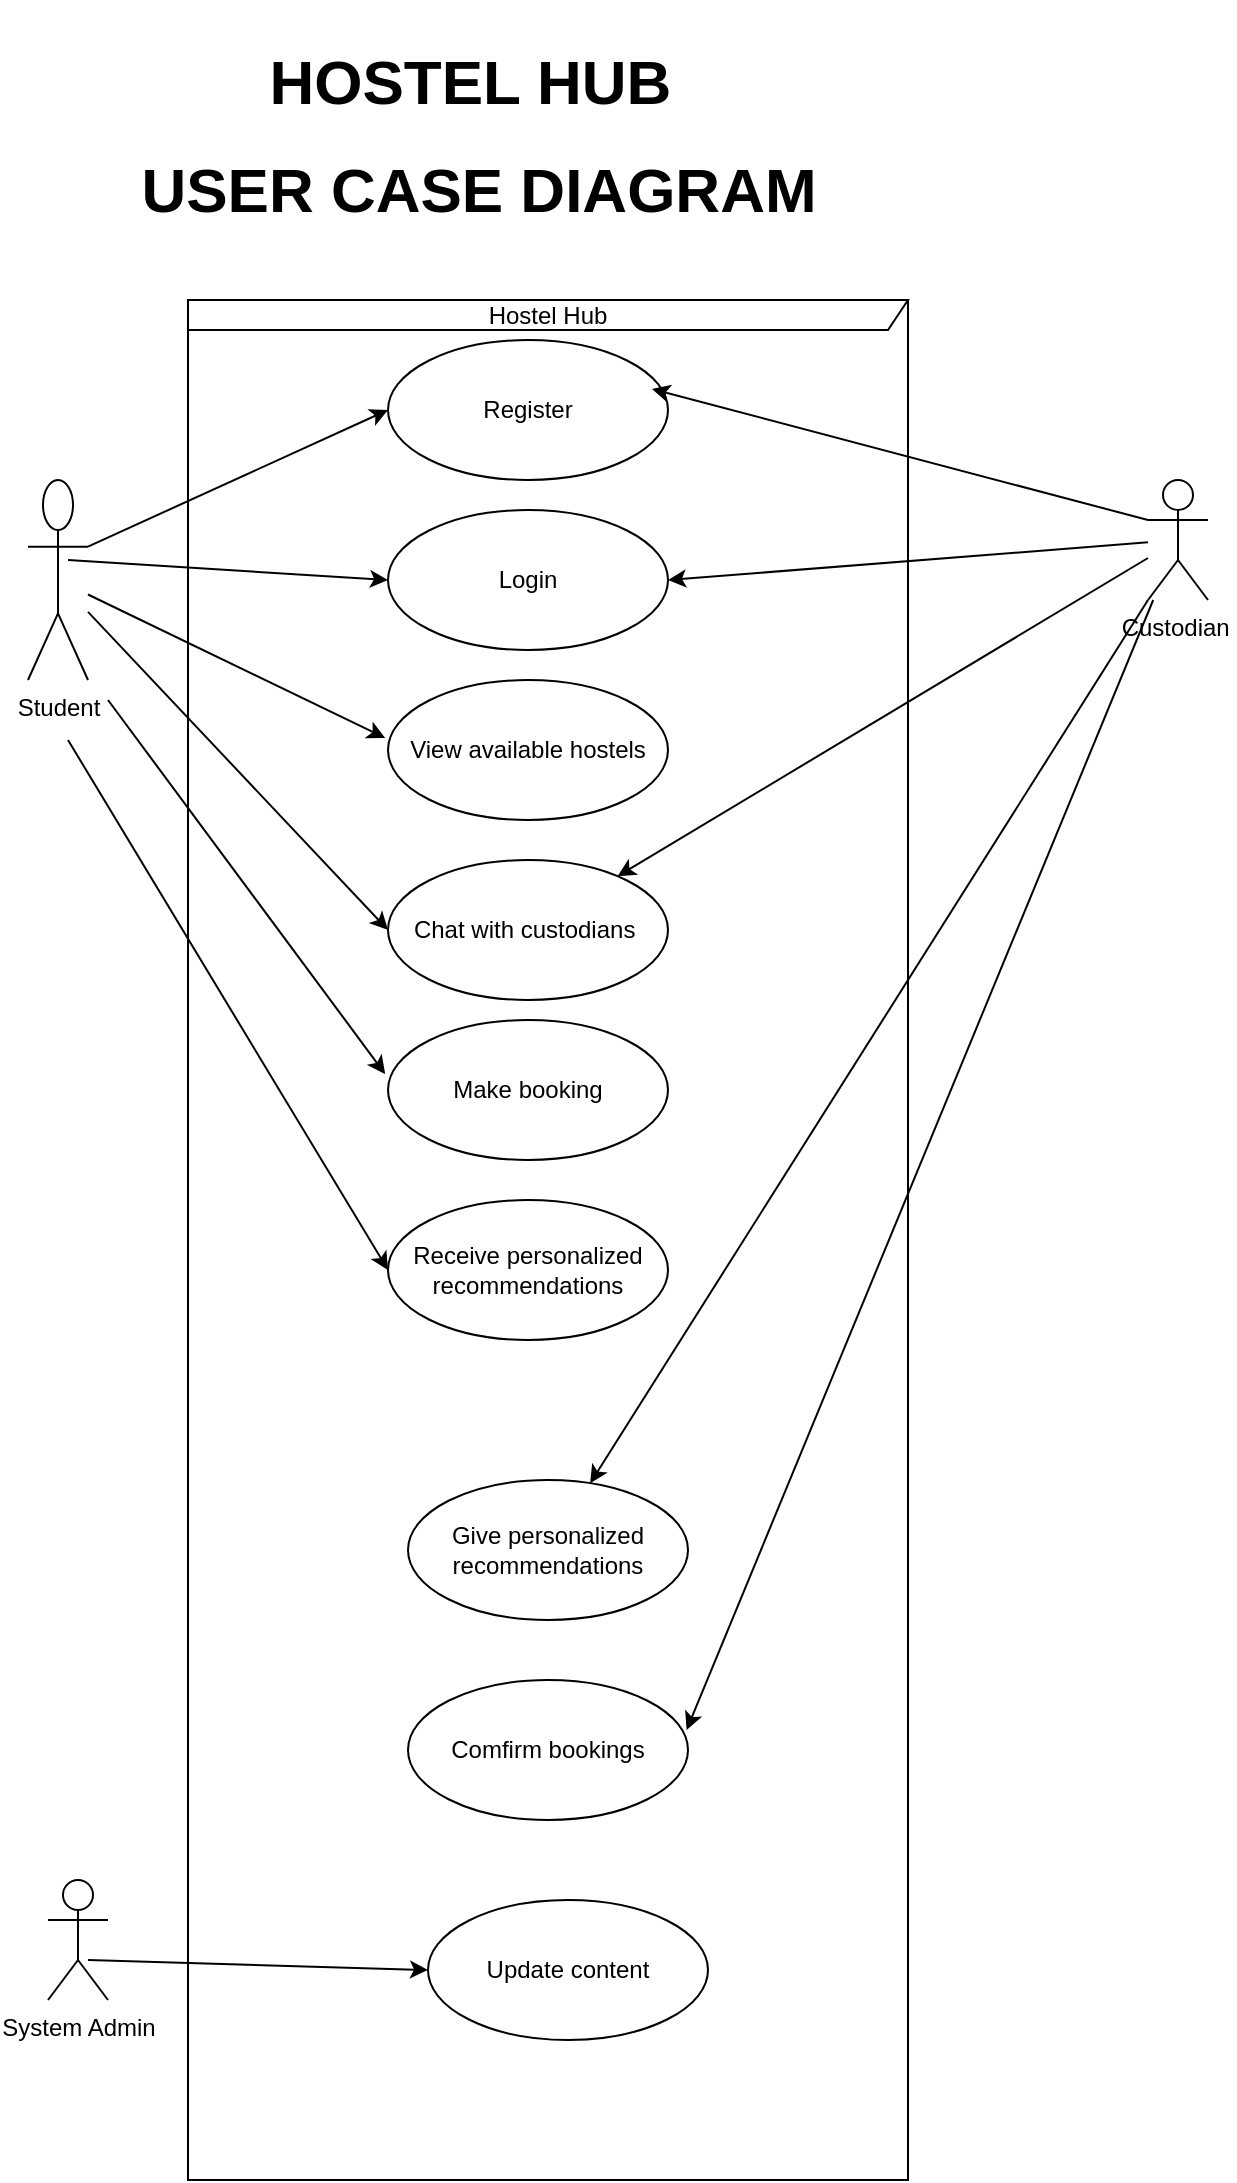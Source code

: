 <mxfile version="24.7.17" pages="2">
  <diagram name="use case diagram" id="g9_C13bIJpghYHmtOsvJ">
    <mxGraphModel dx="794" dy="1680" grid="1" gridSize="10" guides="1" tooltips="1" connect="1" arrows="1" fold="1" page="1" pageScale="1" pageWidth="827" pageHeight="1169" math="0" shadow="0">
      <root>
        <mxCell id="0" />
        <mxCell id="1" parent="0" />
        <mxCell id="ZhtGBrtvq-GZbiYoCArW-3" value="Student" style="shape=umlActor;verticalLabelPosition=bottom;verticalAlign=top;html=1;" parent="1" vertex="1">
          <mxGeometry x="110" y="90" width="30" height="100" as="geometry" />
        </mxCell>
        <mxCell id="ZhtGBrtvq-GZbiYoCArW-5" value="System Admin" style="shape=umlActor;verticalLabelPosition=bottom;verticalAlign=top;html=1;" parent="1" vertex="1">
          <mxGeometry x="120" y="790" width="30" height="60" as="geometry" />
        </mxCell>
        <mxCell id="ZhtGBrtvq-GZbiYoCArW-13" value="Register" style="ellipse;whiteSpace=wrap;html=1;" parent="1" vertex="1">
          <mxGeometry x="290" y="20" width="140" height="70" as="geometry" />
        </mxCell>
        <mxCell id="ZhtGBrtvq-GZbiYoCArW-14" value="Login" style="ellipse;whiteSpace=wrap;html=1;" parent="1" vertex="1">
          <mxGeometry x="290" y="105" width="140" height="70" as="geometry" />
        </mxCell>
        <mxCell id="ZhtGBrtvq-GZbiYoCArW-15" value="View available hostels" style="ellipse;whiteSpace=wrap;html=1;" parent="1" vertex="1">
          <mxGeometry x="290" y="190" width="140" height="70" as="geometry" />
        </mxCell>
        <mxCell id="ZhtGBrtvq-GZbiYoCArW-16" value="Chat with custodians&amp;nbsp;" style="ellipse;whiteSpace=wrap;html=1;" parent="1" vertex="1">
          <mxGeometry x="290" y="280" width="140" height="70" as="geometry" />
        </mxCell>
        <mxCell id="ZhtGBrtvq-GZbiYoCArW-17" value="Make booking" style="ellipse;whiteSpace=wrap;html=1;" parent="1" vertex="1">
          <mxGeometry x="290" y="360" width="140" height="70" as="geometry" />
        </mxCell>
        <mxCell id="ZhtGBrtvq-GZbiYoCArW-18" value="Receive personalized recommendations" style="ellipse;whiteSpace=wrap;html=1;" parent="1" vertex="1">
          <mxGeometry x="290" y="450" width="140" height="70" as="geometry" />
        </mxCell>
        <mxCell id="ZhtGBrtvq-GZbiYoCArW-19" value="Custodian&amp;nbsp;" style="shape=umlActor;verticalLabelPosition=bottom;verticalAlign=top;html=1;" parent="1" vertex="1">
          <mxGeometry x="670" y="90" width="30" height="60" as="geometry" />
        </mxCell>
        <mxCell id="ZhtGBrtvq-GZbiYoCArW-20" value="Give personalized recommendations" style="ellipse;whiteSpace=wrap;html=1;" parent="1" vertex="1">
          <mxGeometry x="300" y="590" width="140" height="70" as="geometry" />
        </mxCell>
        <mxCell id="ZhtGBrtvq-GZbiYoCArW-21" value="Comfirm bookings" style="ellipse;whiteSpace=wrap;html=1;" parent="1" vertex="1">
          <mxGeometry x="300" y="690" width="140" height="70" as="geometry" />
        </mxCell>
        <mxCell id="uWO38FRirIdQMoQuB5N9-1" value="Update content" style="ellipse;whiteSpace=wrap;html=1;" parent="1" vertex="1">
          <mxGeometry x="310" y="800" width="140" height="70" as="geometry" />
        </mxCell>
        <mxCell id="uWO38FRirIdQMoQuB5N9-2" value="" style="endArrow=classic;html=1;rounded=0;entryX=0;entryY=0.5;entryDx=0;entryDy=0;exitX=1;exitY=0.333;exitDx=0;exitDy=0;exitPerimeter=0;" parent="1" source="ZhtGBrtvq-GZbiYoCArW-3" target="ZhtGBrtvq-GZbiYoCArW-13" edge="1">
          <mxGeometry width="50" height="50" relative="1" as="geometry">
            <mxPoint x="190" y="110" as="sourcePoint" />
            <mxPoint x="240" y="60" as="targetPoint" />
          </mxGeometry>
        </mxCell>
        <mxCell id="uWO38FRirIdQMoQuB5N9-3" value="" style="endArrow=classic;html=1;rounded=0;exitX=0.667;exitY=0.4;exitDx=0;exitDy=0;exitPerimeter=0;entryX=0;entryY=0.5;entryDx=0;entryDy=0;" parent="1" source="ZhtGBrtvq-GZbiYoCArW-3" target="ZhtGBrtvq-GZbiYoCArW-14" edge="1">
          <mxGeometry width="50" height="50" relative="1" as="geometry">
            <mxPoint x="200" y="160" as="sourcePoint" />
            <mxPoint x="250" y="110" as="targetPoint" />
          </mxGeometry>
        </mxCell>
        <mxCell id="uWO38FRirIdQMoQuB5N9-4" value="" style="endArrow=classic;html=1;rounded=0;entryX=-0.01;entryY=0.414;entryDx=0;entryDy=0;entryPerimeter=0;" parent="1" source="ZhtGBrtvq-GZbiYoCArW-3" target="ZhtGBrtvq-GZbiYoCArW-15" edge="1">
          <mxGeometry width="50" height="50" relative="1" as="geometry">
            <mxPoint x="160" y="150" as="sourcePoint" />
            <mxPoint x="200" y="220" as="targetPoint" />
          </mxGeometry>
        </mxCell>
        <mxCell id="uWO38FRirIdQMoQuB5N9-5" value="" style="endArrow=classic;html=1;rounded=0;entryX=0;entryY=0.5;entryDx=0;entryDy=0;" parent="1" source="ZhtGBrtvq-GZbiYoCArW-3" target="ZhtGBrtvq-GZbiYoCArW-16" edge="1">
          <mxGeometry width="50" height="50" relative="1" as="geometry">
            <mxPoint x="160" y="180" as="sourcePoint" />
            <mxPoint x="280" y="240" as="targetPoint" />
          </mxGeometry>
        </mxCell>
        <mxCell id="uWO38FRirIdQMoQuB5N9-6" value="" style="endArrow=classic;html=1;rounded=0;entryX=-0.01;entryY=0.386;entryDx=0;entryDy=0;entryPerimeter=0;" parent="1" target="ZhtGBrtvq-GZbiYoCArW-17" edge="1">
          <mxGeometry width="50" height="50" relative="1" as="geometry">
            <mxPoint x="150" y="200" as="sourcePoint" />
            <mxPoint x="200" y="320" as="targetPoint" />
          </mxGeometry>
        </mxCell>
        <mxCell id="uWO38FRirIdQMoQuB5N9-7" value="" style="endArrow=classic;html=1;rounded=0;entryX=0;entryY=0.5;entryDx=0;entryDy=0;" parent="1" target="ZhtGBrtvq-GZbiYoCArW-18" edge="1">
          <mxGeometry width="50" height="50" relative="1" as="geometry">
            <mxPoint x="130" y="220" as="sourcePoint" />
            <mxPoint x="190" y="420" as="targetPoint" />
          </mxGeometry>
        </mxCell>
        <mxCell id="uWO38FRirIdQMoQuB5N9-8" value="" style="endArrow=classic;html=1;rounded=0;entryX=1;entryY=0.5;entryDx=0;entryDy=0;" parent="1" source="ZhtGBrtvq-GZbiYoCArW-19" target="ZhtGBrtvq-GZbiYoCArW-14" edge="1">
          <mxGeometry width="50" height="50" relative="1" as="geometry">
            <mxPoint x="440" y="150" as="sourcePoint" />
            <mxPoint x="490" y="100" as="targetPoint" />
          </mxGeometry>
        </mxCell>
        <mxCell id="uWO38FRirIdQMoQuB5N9-9" value="" style="endArrow=classic;html=1;rounded=0;" parent="1" source="ZhtGBrtvq-GZbiYoCArW-19" target="ZhtGBrtvq-GZbiYoCArW-16" edge="1">
          <mxGeometry width="50" height="50" relative="1" as="geometry">
            <mxPoint x="510" y="260" as="sourcePoint" />
            <mxPoint x="560" y="210" as="targetPoint" />
          </mxGeometry>
        </mxCell>
        <mxCell id="uWO38FRirIdQMoQuB5N9-10" value="" style="endArrow=classic;html=1;rounded=0;exitX=0;exitY=1;exitDx=0;exitDy=0;exitPerimeter=0;" parent="1" source="ZhtGBrtvq-GZbiYoCArW-19" target="ZhtGBrtvq-GZbiYoCArW-20" edge="1">
          <mxGeometry width="50" height="50" relative="1" as="geometry">
            <mxPoint x="490" y="330" as="sourcePoint" />
            <mxPoint x="450" y="610" as="targetPoint" />
          </mxGeometry>
        </mxCell>
        <mxCell id="uWO38FRirIdQMoQuB5N9-11" value="" style="endArrow=classic;html=1;rounded=0;entryX=0.995;entryY=0.357;entryDx=0;entryDy=0;entryPerimeter=0;" parent="1" source="ZhtGBrtvq-GZbiYoCArW-19" target="ZhtGBrtvq-GZbiYoCArW-21" edge="1">
          <mxGeometry width="50" height="50" relative="1" as="geometry">
            <mxPoint x="550" y="430" as="sourcePoint" />
            <mxPoint x="500" y="580" as="targetPoint" />
          </mxGeometry>
        </mxCell>
        <mxCell id="uWO38FRirIdQMoQuB5N9-12" value="" style="endArrow=classic;html=1;rounded=0;exitX=0.667;exitY=0.667;exitDx=0;exitDy=0;exitPerimeter=0;entryX=0;entryY=0.5;entryDx=0;entryDy=0;" parent="1" source="ZhtGBrtvq-GZbiYoCArW-5" target="uWO38FRirIdQMoQuB5N9-1" edge="1">
          <mxGeometry width="50" height="50" relative="1" as="geometry">
            <mxPoint x="210" y="830" as="sourcePoint" />
            <mxPoint x="260" y="780" as="targetPoint" />
          </mxGeometry>
        </mxCell>
        <mxCell id="SJGdyfilWq6mRY08FHPL-1" value="Hostel Hub" style="shape=umlFrame;whiteSpace=wrap;html=1;pointerEvents=0;width=360;height=15;" parent="1" vertex="1">
          <mxGeometry x="190" width="360" height="940" as="geometry" />
        </mxCell>
        <mxCell id="zQxs9uahAEaO7X4pdT8m-1" value="" style="endArrow=classic;html=1;rounded=0;entryX=0.943;entryY=0.35;entryDx=0;entryDy=0;entryPerimeter=0;" parent="1" target="ZhtGBrtvq-GZbiYoCArW-13" edge="1">
          <mxGeometry width="50" height="50" relative="1" as="geometry">
            <mxPoint x="670" y="110" as="sourcePoint" />
            <mxPoint x="620" y="55" as="targetPoint" />
          </mxGeometry>
        </mxCell>
        <mxCell id="zQxs9uahAEaO7X4pdT8m-3" value="&lt;h1&gt;&lt;font style=&quot;font-size: 31px;&quot;&gt;HOSTEL HUB&amp;nbsp;&lt;/font&gt;&lt;/h1&gt;&lt;div&gt;&lt;font style=&quot;font-size: 31px;&quot;&gt;USER CASE DIAGRAM&lt;/font&gt;&lt;/div&gt;" style="text;html=1;align=center;verticalAlign=middle;resizable=0;points=[];autosize=1;strokeColor=none;fillColor=none;fontStyle=1" parent="1" vertex="1">
          <mxGeometry x="160" y="-150" width="350" height="120" as="geometry" />
        </mxCell>
      </root>
    </mxGraphModel>
  </diagram>
  <diagram id="D6XK1emHsd30djhydL9c" name="sequence diagram">
    <mxGraphModel dx="794" dy="1680" grid="1" gridSize="10" guides="1" tooltips="1" connect="1" arrows="1" fold="1" page="1" pageScale="1" pageWidth="827" pageHeight="1169" math="0" shadow="0">
      <root>
        <mxCell id="0" />
        <mxCell id="1" parent="0" />
        <mxCell id="RejA9nFNkfHI-HkksGXW-2" value="&lt;b&gt;&lt;font style=&quot;font-size: 20px;&quot;&gt;HOSTEL HUB&lt;/font&gt;&lt;/b&gt;&lt;div&gt;&lt;b&gt;&lt;font style=&quot;font-size: 20px;&quot;&gt;&amp;nbsp;SEQUENCE DIAGRAM&lt;/font&gt;&lt;/b&gt;&lt;/div&gt;" style="text;html=1;align=center;verticalAlign=middle;whiteSpace=wrap;rounded=0;" parent="1" vertex="1">
          <mxGeometry x="190" y="-50" width="380" height="30" as="geometry" />
        </mxCell>
        <mxCell id="xl4FpcGK0fQ_vQGLWgvB-1" value="Student" style="shape=umlActor;verticalLabelPosition=bottom;verticalAlign=top;html=1;" parent="1" vertex="1">
          <mxGeometry x="70" y="70" width="30" height="60" as="geometry" />
        </mxCell>
        <mxCell id="QoLSJeBfvIRMlxip2UbT-1" value="" style="html=1;points=[[0,0,0,0,5],[0,1,0,0,-5],[1,0,0,0,5],[1,1,0,0,-5]];perimeter=orthogonalPerimeter;outlineConnect=0;targetShapes=umlLifeline;portConstraint=eastwest;newEdgeStyle={&quot;curved&quot;:0,&quot;rounded&quot;:0};" parent="1" vertex="1">
          <mxGeometry x="80" y="170" width="10" height="410" as="geometry" />
        </mxCell>
        <mxCell id="QoLSJeBfvIRMlxip2UbT-2" value="" style="html=1;points=[[0,0,0,0,5],[0,1,0,0,-5],[1,0,0,0,5],[1,1,0,0,-5]];perimeter=orthogonalPerimeter;outlineConnect=0;targetShapes=umlLifeline;portConstraint=eastwest;newEdgeStyle={&quot;curved&quot;:0,&quot;rounded&quot;:0};" parent="1" vertex="1">
          <mxGeometry x="280" y="170" width="10" height="410" as="geometry" />
        </mxCell>
        <mxCell id="akPXfDHnYU1r-BDfh66i-2" value="Platform" style="html=1;whiteSpace=wrap;" parent="1" vertex="1">
          <mxGeometry x="230" y="100" width="110" height="50" as="geometry" />
        </mxCell>
        <mxCell id="5CrS5db99Jj8xM9d4JlB-1" value="Custodians&amp;nbsp;" style="shape=umlActor;verticalLabelPosition=bottom;verticalAlign=top;html=1;" parent="1" vertex="1">
          <mxGeometry x="470" y="80" width="30" height="60" as="geometry" />
        </mxCell>
        <mxCell id="5CrS5db99Jj8xM9d4JlB-2" value="System Admin" style="shape=umlActor;verticalLabelPosition=bottom;verticalAlign=top;html=1;" parent="1" vertex="1">
          <mxGeometry x="660" y="70" width="30" height="60" as="geometry" />
        </mxCell>
        <mxCell id="5CrS5db99Jj8xM9d4JlB-3" value="" style="html=1;points=[[0,0,0,0,5],[0,1,0,0,-5],[1,0,0,0,5],[1,1,0,0,-5]];perimeter=orthogonalPerimeter;outlineConnect=0;targetShapes=umlLifeline;portConstraint=eastwest;newEdgeStyle={&quot;curved&quot;:0,&quot;rounded&quot;:0};" parent="1" vertex="1">
          <mxGeometry x="480" y="170" width="10" height="340" as="geometry" />
        </mxCell>
        <mxCell id="5CrS5db99Jj8xM9d4JlB-4" value="" style="html=1;points=[[0,0,0,0,5],[0,1,0,0,-5],[1,0,0,0,5],[1,1,0,0,-5]];perimeter=orthogonalPerimeter;outlineConnect=0;targetShapes=umlLifeline;portConstraint=eastwest;newEdgeStyle={&quot;curved&quot;:0,&quot;rounded&quot;:0};" parent="1" vertex="1">
          <mxGeometry x="670" y="170" width="10" height="410" as="geometry" />
        </mxCell>
        <mxCell id="E4Kh24IP_coGYKlXvv1o-1" value="" style="endArrow=open;endFill=1;endSize=12;html=1;rounded=0;entryX=0.4;entryY=0.121;entryDx=0;entryDy=0;entryPerimeter=0;" parent="1" edge="1">
          <mxGeometry width="160" relative="1" as="geometry">
            <mxPoint x="90" y="250" as="sourcePoint" />
            <mxPoint x="284" y="250" as="targetPoint" />
          </mxGeometry>
        </mxCell>
        <mxCell id="E4Kh24IP_coGYKlXvv1o-2" value="Login" style="text;html=1;align=center;verticalAlign=middle;whiteSpace=wrap;rounded=0;" parent="1" vertex="1">
          <mxGeometry x="140" y="220" width="60" height="30" as="geometry" />
        </mxCell>
        <mxCell id="E4Kh24IP_coGYKlXvv1o-3" value="" style="endArrow=open;endFill=1;endSize=12;html=1;rounded=0;" parent="1" edge="1">
          <mxGeometry width="160" relative="1" as="geometry">
            <mxPoint x="280" y="280" as="sourcePoint" />
            <mxPoint x="90" y="280" as="targetPoint" />
          </mxGeometry>
        </mxCell>
        <mxCell id="E4Kh24IP_coGYKlXvv1o-4" value="Profile validation" style="text;html=1;align=center;verticalAlign=middle;whiteSpace=wrap;rounded=0;" parent="1" vertex="1">
          <mxGeometry x="130" y="250" width="100" height="30" as="geometry" />
        </mxCell>
        <mxCell id="E4Kh24IP_coGYKlXvv1o-5" value="" style="endArrow=open;endFill=1;endSize=12;html=1;rounded=0;entryX=0.4;entryY=0.121;entryDx=0;entryDy=0;entryPerimeter=0;" parent="1" edge="1">
          <mxGeometry width="160" relative="1" as="geometry">
            <mxPoint x="90" y="360" as="sourcePoint" />
            <mxPoint x="284" y="360" as="targetPoint" />
          </mxGeometry>
        </mxCell>
        <mxCell id="E4Kh24IP_coGYKlXvv1o-6" value="fetches availabe hostels" style="text;html=1;align=center;verticalAlign=middle;whiteSpace=wrap;rounded=0;" parent="1" vertex="1">
          <mxGeometry x="100" y="290" width="160" height="30" as="geometry" />
        </mxCell>
        <mxCell id="E4Kh24IP_coGYKlXvv1o-7" value="" style="endArrow=open;endFill=1;endSize=12;html=1;rounded=0;" parent="1" edge="1">
          <mxGeometry width="160" relative="1" as="geometry">
            <mxPoint x="280" y="320" as="sourcePoint" />
            <mxPoint x="90" y="320" as="targetPoint" />
          </mxGeometry>
        </mxCell>
        <mxCell id="E4Kh24IP_coGYKlXvv1o-8" value="select hostel" style="text;html=1;align=center;verticalAlign=middle;whiteSpace=wrap;rounded=0;" parent="1" vertex="1">
          <mxGeometry x="130" y="330" width="100" height="30" as="geometry" />
        </mxCell>
        <mxCell id="E4Kh24IP_coGYKlXvv1o-10" value="" style="endArrow=open;endFill=1;endSize=12;html=1;rounded=0;" parent="1" edge="1">
          <mxGeometry width="160" relative="1" as="geometry">
            <mxPoint x="270" y="400" as="sourcePoint" />
            <mxPoint x="90" y="400" as="targetPoint" />
          </mxGeometry>
        </mxCell>
        <mxCell id="E4Kh24IP_coGYKlXvv1o-11" value="see the available rooms" style="text;html=1;align=center;verticalAlign=middle;whiteSpace=wrap;rounded=0;" parent="1" vertex="1">
          <mxGeometry x="120" y="370" width="120" height="30" as="geometry" />
        </mxCell>
        <mxCell id="E4Kh24IP_coGYKlXvv1o-12" value="" style="endArrow=open;endFill=1;endSize=12;html=1;rounded=0;entryX=0.4;entryY=0.121;entryDx=0;entryDy=0;entryPerimeter=0;" parent="1" edge="1">
          <mxGeometry width="160" relative="1" as="geometry">
            <mxPoint x="90" y="440" as="sourcePoint" />
            <mxPoint x="284" y="440" as="targetPoint" />
          </mxGeometry>
        </mxCell>
        <mxCell id="E4Kh24IP_coGYKlXvv1o-13" value="Chat with custodian" style="text;html=1;align=center;verticalAlign=middle;whiteSpace=wrap;rounded=0;" parent="1" vertex="1">
          <mxGeometry x="120" y="410" width="120" height="30" as="geometry" />
        </mxCell>
        <mxCell id="E4Kh24IP_coGYKlXvv1o-14" value="" style="endArrow=open;endFill=1;endSize=12;html=1;rounded=0;entryX=0.4;entryY=0.121;entryDx=0;entryDy=0;entryPerimeter=0;" parent="1" edge="1">
          <mxGeometry width="160" relative="1" as="geometry">
            <mxPoint x="90" y="480" as="sourcePoint" />
            <mxPoint x="284" y="480" as="targetPoint" />
          </mxGeometry>
        </mxCell>
        <mxCell id="E4Kh24IP_coGYKlXvv1o-15" value="" style="endArrow=open;endFill=1;endSize=12;html=1;rounded=0;entryX=0.4;entryY=0.121;entryDx=0;entryDy=0;entryPerimeter=0;" parent="1" edge="1">
          <mxGeometry width="160" relative="1" as="geometry">
            <mxPoint x="90" y="530" as="sourcePoint" />
            <mxPoint x="284" y="530" as="targetPoint" />
          </mxGeometry>
        </mxCell>
        <mxCell id="E4Kh24IP_coGYKlXvv1o-16" value="Make bookings" style="text;html=1;align=center;verticalAlign=middle;whiteSpace=wrap;rounded=0;" parent="1" vertex="1">
          <mxGeometry x="120" y="450" width="110" height="30" as="geometry" />
        </mxCell>
        <mxCell id="E4Kh24IP_coGYKlXvv1o-17" value="track progress" style="text;html=1;align=center;verticalAlign=middle;whiteSpace=wrap;rounded=0;" parent="1" vertex="1">
          <mxGeometry x="130" y="490" width="100" height="30" as="geometry" />
        </mxCell>
        <mxCell id="E4Kh24IP_coGYKlXvv1o-18" value="" style="endArrow=open;endFill=1;endSize=12;html=1;rounded=0;" parent="1" edge="1">
          <mxGeometry width="160" relative="1" as="geometry">
            <mxPoint x="480" y="270" as="sourcePoint" />
            <mxPoint x="290" y="270" as="targetPoint" />
          </mxGeometry>
        </mxCell>
        <mxCell id="E4Kh24IP_coGYKlXvv1o-19" value="" style="endArrow=open;endFill=1;endSize=12;html=1;rounded=0;" parent="1" edge="1">
          <mxGeometry width="160" relative="1" as="geometry">
            <mxPoint x="480" y="344.5" as="sourcePoint" />
            <mxPoint x="290" y="344.5" as="targetPoint" />
          </mxGeometry>
        </mxCell>
        <mxCell id="E4Kh24IP_coGYKlXvv1o-20" value="" style="endArrow=open;endFill=1;endSize=12;html=1;rounded=0;" parent="1" edge="1">
          <mxGeometry width="160" relative="1" as="geometry">
            <mxPoint x="480" y="410" as="sourcePoint" />
            <mxPoint x="290" y="410" as="targetPoint" />
          </mxGeometry>
        </mxCell>
        <mxCell id="E4Kh24IP_coGYKlXvv1o-21" value="" style="endArrow=open;endFill=1;endSize=12;html=1;rounded=0;" parent="1" edge="1">
          <mxGeometry width="160" relative="1" as="geometry">
            <mxPoint x="480" y="450" as="sourcePoint" />
            <mxPoint x="290" y="450" as="targetPoint" />
          </mxGeometry>
        </mxCell>
        <mxCell id="CwHxrhZtoV9jShGQbBfC-1" value="Login" style="text;html=1;align=center;verticalAlign=middle;whiteSpace=wrap;rounded=0;" parent="1" vertex="1">
          <mxGeometry x="354" y="240" width="60" height="30" as="geometry" />
        </mxCell>
        <mxCell id="CwHxrhZtoV9jShGQbBfC-2" value="Post available rooms" style="text;html=1;align=center;verticalAlign=middle;whiteSpace=wrap;rounded=0;" parent="1" vertex="1">
          <mxGeometry x="310" y="310" width="140" height="30" as="geometry" />
        </mxCell>
        <mxCell id="CwHxrhZtoV9jShGQbBfC-4" value="Chat with student" style="text;html=1;align=center;verticalAlign=middle;whiteSpace=wrap;rounded=0;" parent="1" vertex="1">
          <mxGeometry x="340" y="420" width="60" height="30" as="geometry" />
        </mxCell>
        <mxCell id="CwHxrhZtoV9jShGQbBfC-5" value="" style="endArrow=open;endFill=1;endSize=12;html=1;rounded=0;" parent="1" edge="1">
          <mxGeometry width="160" relative="1" as="geometry">
            <mxPoint x="480" y="500" as="sourcePoint" />
            <mxPoint x="290" y="500" as="targetPoint" />
          </mxGeometry>
        </mxCell>
        <mxCell id="CwHxrhZtoV9jShGQbBfC-6" value="Comfirm Bookings" style="text;html=1;align=center;verticalAlign=middle;whiteSpace=wrap;rounded=0;" parent="1" vertex="1">
          <mxGeometry x="320" y="460" width="130" height="30" as="geometry" />
        </mxCell>
        <mxCell id="CwHxrhZtoV9jShGQbBfC-7" value="" style="endArrow=open;endFill=1;endSize=12;html=1;rounded=0;" parent="1" source="5CrS5db99Jj8xM9d4JlB-4" edge="1">
          <mxGeometry width="160" relative="1" as="geometry">
            <mxPoint x="479" y="560" as="sourcePoint" />
            <mxPoint x="289" y="560" as="targetPoint" />
          </mxGeometry>
        </mxCell>
        <mxCell id="CwHxrhZtoV9jShGQbBfC-8" value="Updates content" style="text;html=1;align=center;verticalAlign=middle;whiteSpace=wrap;rounded=0;" parent="1" vertex="1">
          <mxGeometry x="400" y="530" width="110" height="30" as="geometry" />
        </mxCell>
        <mxCell id="CwHxrhZtoV9jShGQbBfC-9" value="" style="endArrow=open;endFill=1;endSize=12;html=1;rounded=0;entryX=0.4;entryY=0.121;entryDx=0;entryDy=0;entryPerimeter=0;" parent="1" edge="1">
          <mxGeometry width="160" relative="1" as="geometry">
            <mxPoint x="90" y="220" as="sourcePoint" />
            <mxPoint x="284" y="220" as="targetPoint" />
          </mxGeometry>
        </mxCell>
        <mxCell id="CwHxrhZtoV9jShGQbBfC-10" value="Register" style="text;html=1;align=center;verticalAlign=middle;whiteSpace=wrap;rounded=0;" parent="1" vertex="1">
          <mxGeometry x="140" y="190" width="60" height="30" as="geometry" />
        </mxCell>
        <mxCell id="h64i4rg2UipaWo4hNl1m-4" value="" style="endArrow=open;endFill=1;endSize=12;html=1;rounded=0;" parent="1" target="CwHxrhZtoV9jShGQbBfC-3" edge="1">
          <mxGeometry width="160" relative="1" as="geometry">
            <mxPoint x="280" y="400" as="sourcePoint" />
            <mxPoint x="90" y="400" as="targetPoint" />
          </mxGeometry>
        </mxCell>
        <mxCell id="CwHxrhZtoV9jShGQbBfC-3" value="Views assignment" style="text;html=1;align=center;verticalAlign=middle;whiteSpace=wrap;rounded=0;" parent="1" vertex="1">
          <mxGeometry x="240" y="360" width="110" height="30" as="geometry" />
        </mxCell>
      </root>
    </mxGraphModel>
  </diagram>
</mxfile>
